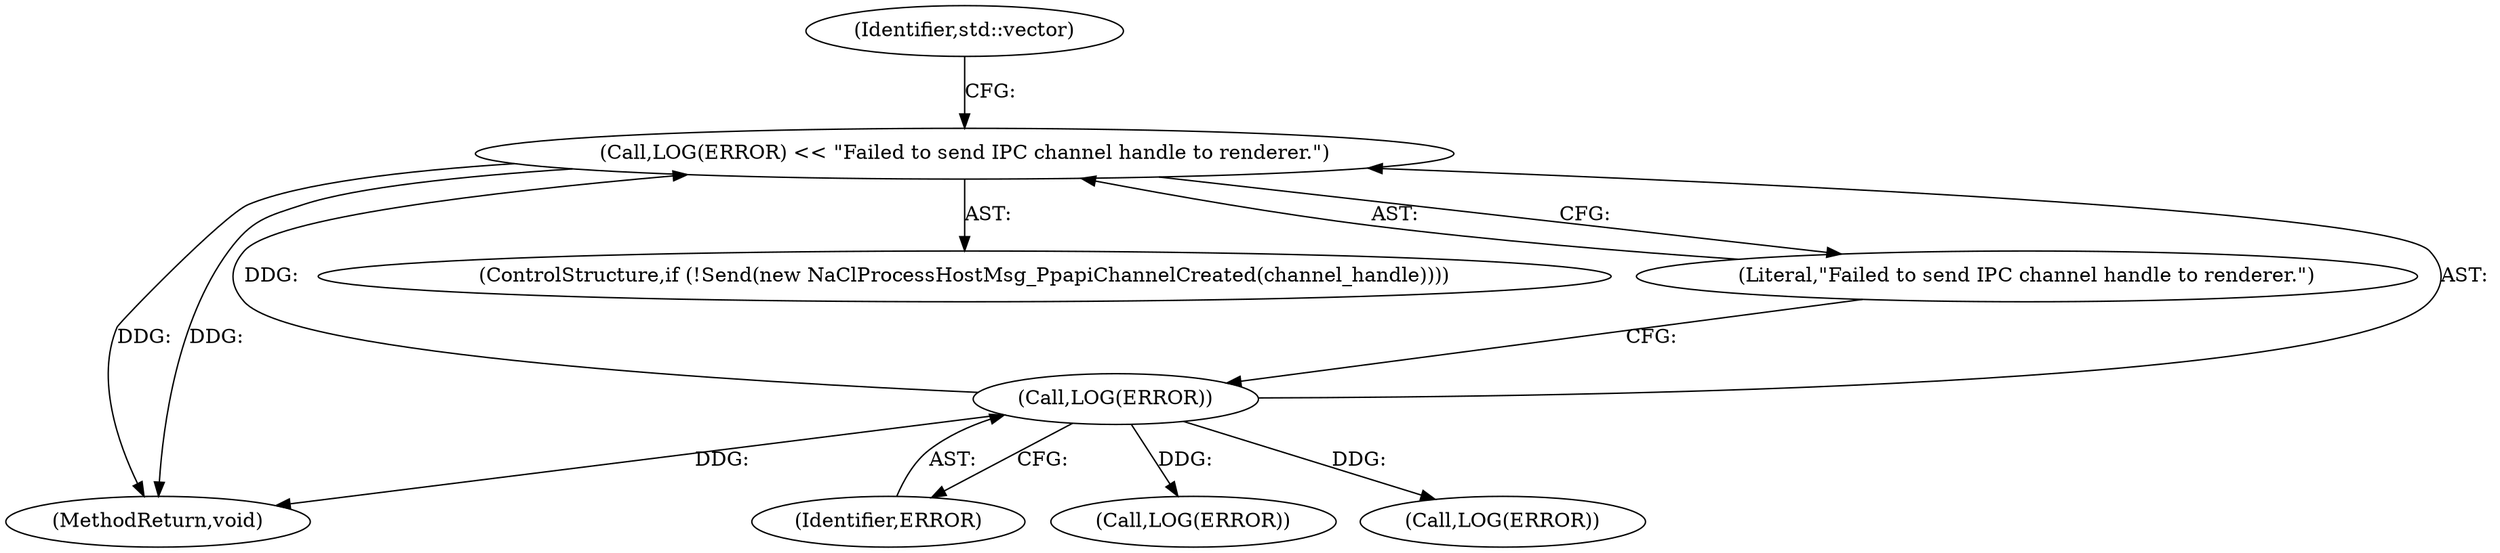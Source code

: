 digraph "1_Chrome_3b0d77670a0613f409110817455d2137576b485a_7@del" {
"1000145" [label="(Call,LOG(ERROR) << \"Failed to send IPC channel handle to renderer.\")"];
"1000146" [label="(Call,LOG(ERROR))"];
"1000145" [label="(Call,LOG(ERROR) << \"Failed to send IPC channel handle to renderer.\")"];
"1000148" [label="(Literal,\"Failed to send IPC channel handle to renderer.\")"];
"1000229" [label="(Call,LOG(ERROR))"];
"1000172" [label="(Call,LOG(ERROR))"];
"1000295" [label="(MethodReturn,void)"];
"1000146" [label="(Call,LOG(ERROR))"];
"1000140" [label="(ControlStructure,if (!Send(new NaClProcessHostMsg_PpapiChannelCreated(channel_handle))))"];
"1000151" [label="(Identifier,std::vector)"];
"1000147" [label="(Identifier,ERROR)"];
"1000145" -> "1000140"  [label="AST: "];
"1000145" -> "1000148"  [label="CFG: "];
"1000146" -> "1000145"  [label="AST: "];
"1000148" -> "1000145"  [label="AST: "];
"1000151" -> "1000145"  [label="CFG: "];
"1000145" -> "1000295"  [label="DDG: "];
"1000145" -> "1000295"  [label="DDG: "];
"1000146" -> "1000145"  [label="DDG: "];
"1000146" -> "1000147"  [label="CFG: "];
"1000147" -> "1000146"  [label="AST: "];
"1000148" -> "1000146"  [label="CFG: "];
"1000146" -> "1000295"  [label="DDG: "];
"1000146" -> "1000172"  [label="DDG: "];
"1000146" -> "1000229"  [label="DDG: "];
}
